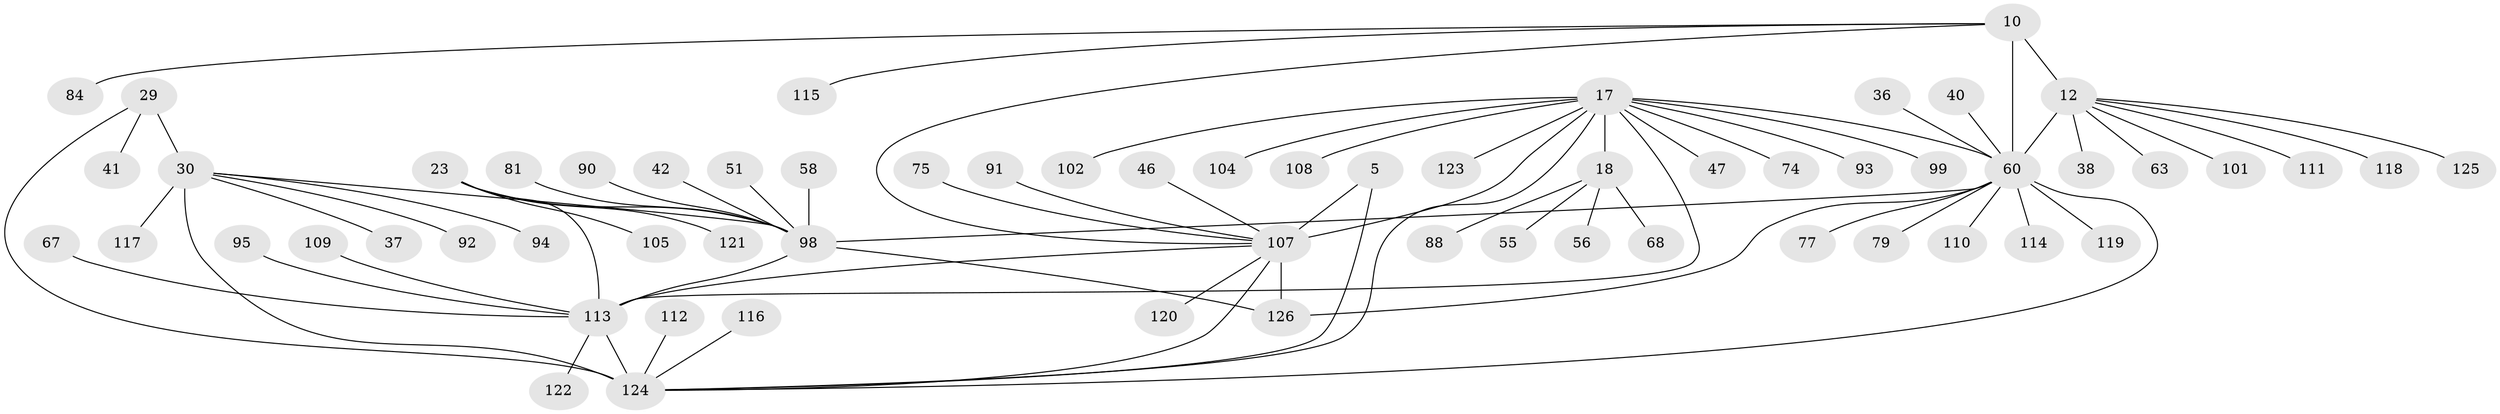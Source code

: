 // original degree distribution, {10: 0.031746031746031744, 7: 0.05555555555555555, 5: 0.023809523809523808, 6: 0.03968253968253968, 12: 0.031746031746031744, 8: 0.03968253968253968, 15: 0.007936507936507936, 9: 0.007936507936507936, 13: 0.007936507936507936, 1: 0.5396825396825397, 2: 0.18253968253968253, 3: 0.023809523809523808, 4: 0.007936507936507936}
// Generated by graph-tools (version 1.1) at 2025/55/03/09/25 04:55:23]
// undirected, 63 vertices, 75 edges
graph export_dot {
graph [start="1"]
  node [color=gray90,style=filled];
  5 [super="+4"];
  10 [super="+7"];
  12 [super="+8"];
  17 [super="+15+16"];
  18 [super="+13"];
  23 [super="+21"];
  29 [super="+28"];
  30 [super="+25"];
  36 [super="+32"];
  37;
  38;
  40;
  41;
  42;
  46;
  47;
  51;
  55;
  56;
  58;
  60 [super="+11+9"];
  63;
  67;
  68 [super="+65"];
  74;
  75;
  77;
  79 [super="+34"];
  81 [super="+80"];
  84;
  88;
  90;
  91;
  92 [super="+86"];
  93 [super="+70"];
  94;
  95 [super="+87"];
  98 [super="+24+82"];
  99;
  101 [super="+66"];
  102;
  104;
  105;
  107 [super="+100+3+31"];
  108;
  109;
  110 [super="+72+78"];
  111 [super="+64"];
  112;
  113 [super="+22+35"];
  114;
  115 [super="+49"];
  116;
  117;
  118;
  119 [super="+76"];
  120;
  121;
  122;
  123;
  124 [super="+85+97+62+73+103"];
  125;
  126 [super="+106"];
  5 -- 124;
  5 -- 107 [weight=8];
  10 -- 12 [weight=4];
  10 -- 84;
  10 -- 60 [weight=4];
  10 -- 115;
  10 -- 107;
  12 -- 38;
  12 -- 63;
  12 -- 118;
  12 -- 125;
  12 -- 60 [weight=4];
  12 -- 111;
  12 -- 101;
  17 -- 18 [weight=8];
  17 -- 104;
  17 -- 113 [weight=2];
  17 -- 123;
  17 -- 99;
  17 -- 74;
  17 -- 93;
  17 -- 124 [weight=2];
  17 -- 107;
  17 -- 102;
  17 -- 108;
  17 -- 60 [weight=2];
  17 -- 47;
  18 -- 55;
  18 -- 56;
  18 -- 88;
  18 -- 68;
  23 -- 105;
  23 -- 121;
  23 -- 98 [weight=4];
  23 -- 113 [weight=4];
  29 -- 30 [weight=4];
  29 -- 41;
  29 -- 124 [weight=4];
  30 -- 94;
  30 -- 37;
  30 -- 117;
  30 -- 92;
  30 -- 98;
  30 -- 124 [weight=4];
  36 -- 60;
  40 -- 60;
  42 -- 98;
  46 -- 107;
  51 -- 98;
  58 -- 98;
  60 -- 98 [weight=3];
  60 -- 77;
  60 -- 114;
  60 -- 79;
  60 -- 119;
  60 -- 110;
  60 -- 126 [weight=3];
  60 -- 124 [weight=2];
  67 -- 113;
  75 -- 107;
  81 -- 98;
  90 -- 98;
  91 -- 107;
  95 -- 113;
  98 -- 113 [weight=4];
  98 -- 126;
  107 -- 113;
  107 -- 120;
  107 -- 124;
  107 -- 126;
  109 -- 113;
  112 -- 124;
  113 -- 122;
  113 -- 124;
  116 -- 124;
}
